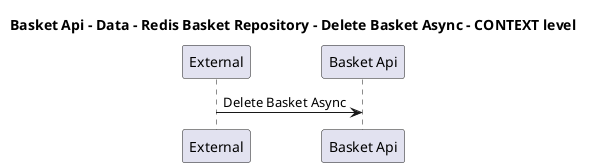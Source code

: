 @startuml

title Basket Api - Data - Redis Basket Repository - Delete Basket Async - CONTEXT level

participant "External" as C4InterFlow.SoftwareSystems.ExternalSystem
participant "Basket Api" as dotnet.eShop.Architecture.SoftwareSystems.BasketApi

C4InterFlow.SoftwareSystems.ExternalSystem -> dotnet.eShop.Architecture.SoftwareSystems.BasketApi : Delete Basket Async


@enduml
